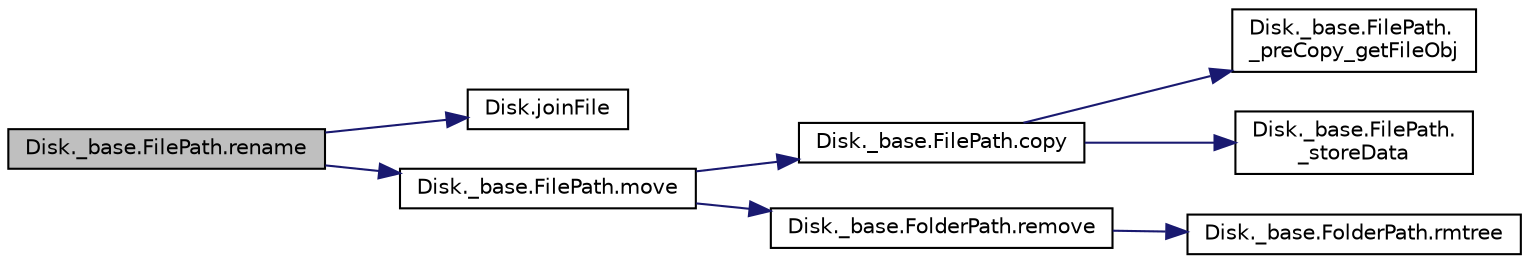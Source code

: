 digraph "Disk._base.FilePath.rename"
{
 // INTERACTIVE_SVG=YES
  bgcolor="transparent";
  edge [fontname="Helvetica",fontsize="10",labelfontname="Helvetica",labelfontsize="10"];
  node [fontname="Helvetica",fontsize="10",shape=record];
  rankdir="LR";
  Node1 [label="Disk._base.FilePath.rename",height=0.2,width=0.4,color="black", fillcolor="grey75", style="filled" fontcolor="black"];
  Node1 -> Node2 [color="midnightblue",fontsize="10",style="solid",fontname="Helvetica"];
  Node2 [label="Disk.joinFile",height=0.2,width=0.4,color="black",URL="$namespace_disk.html#ad26861325f9aed2a18a55ec91b290472",tooltip="Joins path components to make a file."];
  Node1 -> Node3 [color="midnightblue",fontsize="10",style="solid",fontname="Helvetica"];
  Node3 [label="Disk._base.FilePath.move",height=0.2,width=0.4,color="black",URL="$class_disk_1_1__base_1_1_file_path.html#af3b45a7e70358b41d8ad619dca94f18f"];
  Node3 -> Node4 [color="midnightblue",fontsize="10",style="solid",fontname="Helvetica"];
  Node4 [label="Disk._base.FilePath.copy",height=0.2,width=0.4,color="black",URL="$class_disk_1_1__base_1_1_file_path.html#a0a96c74909955f79e65ae294895a170c"];
  Node4 -> Node5 [color="midnightblue",fontsize="10",style="solid",fontname="Helvetica"];
  Node5 [label="Disk._base.FilePath.\l_preCopy_getFileObj",height=0.2,width=0.4,color="black",URL="$class_disk_1_1__base_1_1_file_path.html#abb49e5731ed1356e77236c00a49c2e3a"];
  Node4 -> Node6 [color="midnightblue",fontsize="10",style="solid",fontname="Helvetica"];
  Node6 [label="Disk._base.FilePath.\l_storeData",height=0.2,width=0.4,color="black",URL="$class_disk_1_1__base_1_1_file_path.html#ab1a670ae97df6f4053dcbb82d4ced7d1"];
  Node3 -> Node7 [color="midnightblue",fontsize="10",style="solid",fontname="Helvetica"];
  Node7 [label="Disk._base.FolderPath.remove",height=0.2,width=0.4,color="black",URL="$class_disk_1_1__base_1_1_folder_path.html#aeda5e21bb79e9c7d6240ec96f2cc7aee",tooltip="Remove folder and contents if it exists."];
  Node7 -> Node8 [color="midnightblue",fontsize="10",style="solid",fontname="Helvetica"];
  Node8 [label="Disk._base.FolderPath.rmtree",height=0.2,width=0.4,color="black",URL="$class_disk_1_1__base_1_1_folder_path.html#a7ea5de715f42afd14092c2bbc40ea816"];
}
